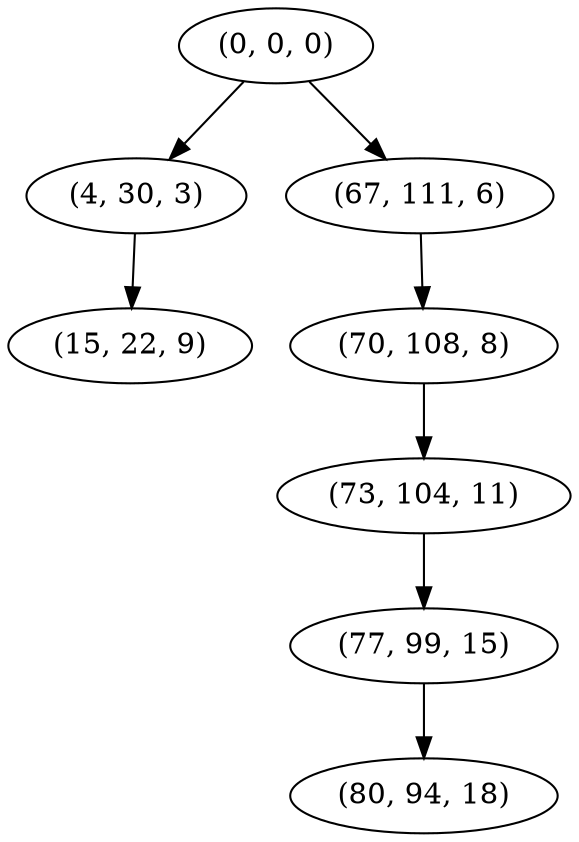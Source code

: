 digraph tree {
    "(0, 0, 0)";
    "(4, 30, 3)";
    "(15, 22, 9)";
    "(67, 111, 6)";
    "(70, 108, 8)";
    "(73, 104, 11)";
    "(77, 99, 15)";
    "(80, 94, 18)";
    "(0, 0, 0)" -> "(4, 30, 3)";
    "(0, 0, 0)" -> "(67, 111, 6)";
    "(4, 30, 3)" -> "(15, 22, 9)";
    "(67, 111, 6)" -> "(70, 108, 8)";
    "(70, 108, 8)" -> "(73, 104, 11)";
    "(73, 104, 11)" -> "(77, 99, 15)";
    "(77, 99, 15)" -> "(80, 94, 18)";
}
